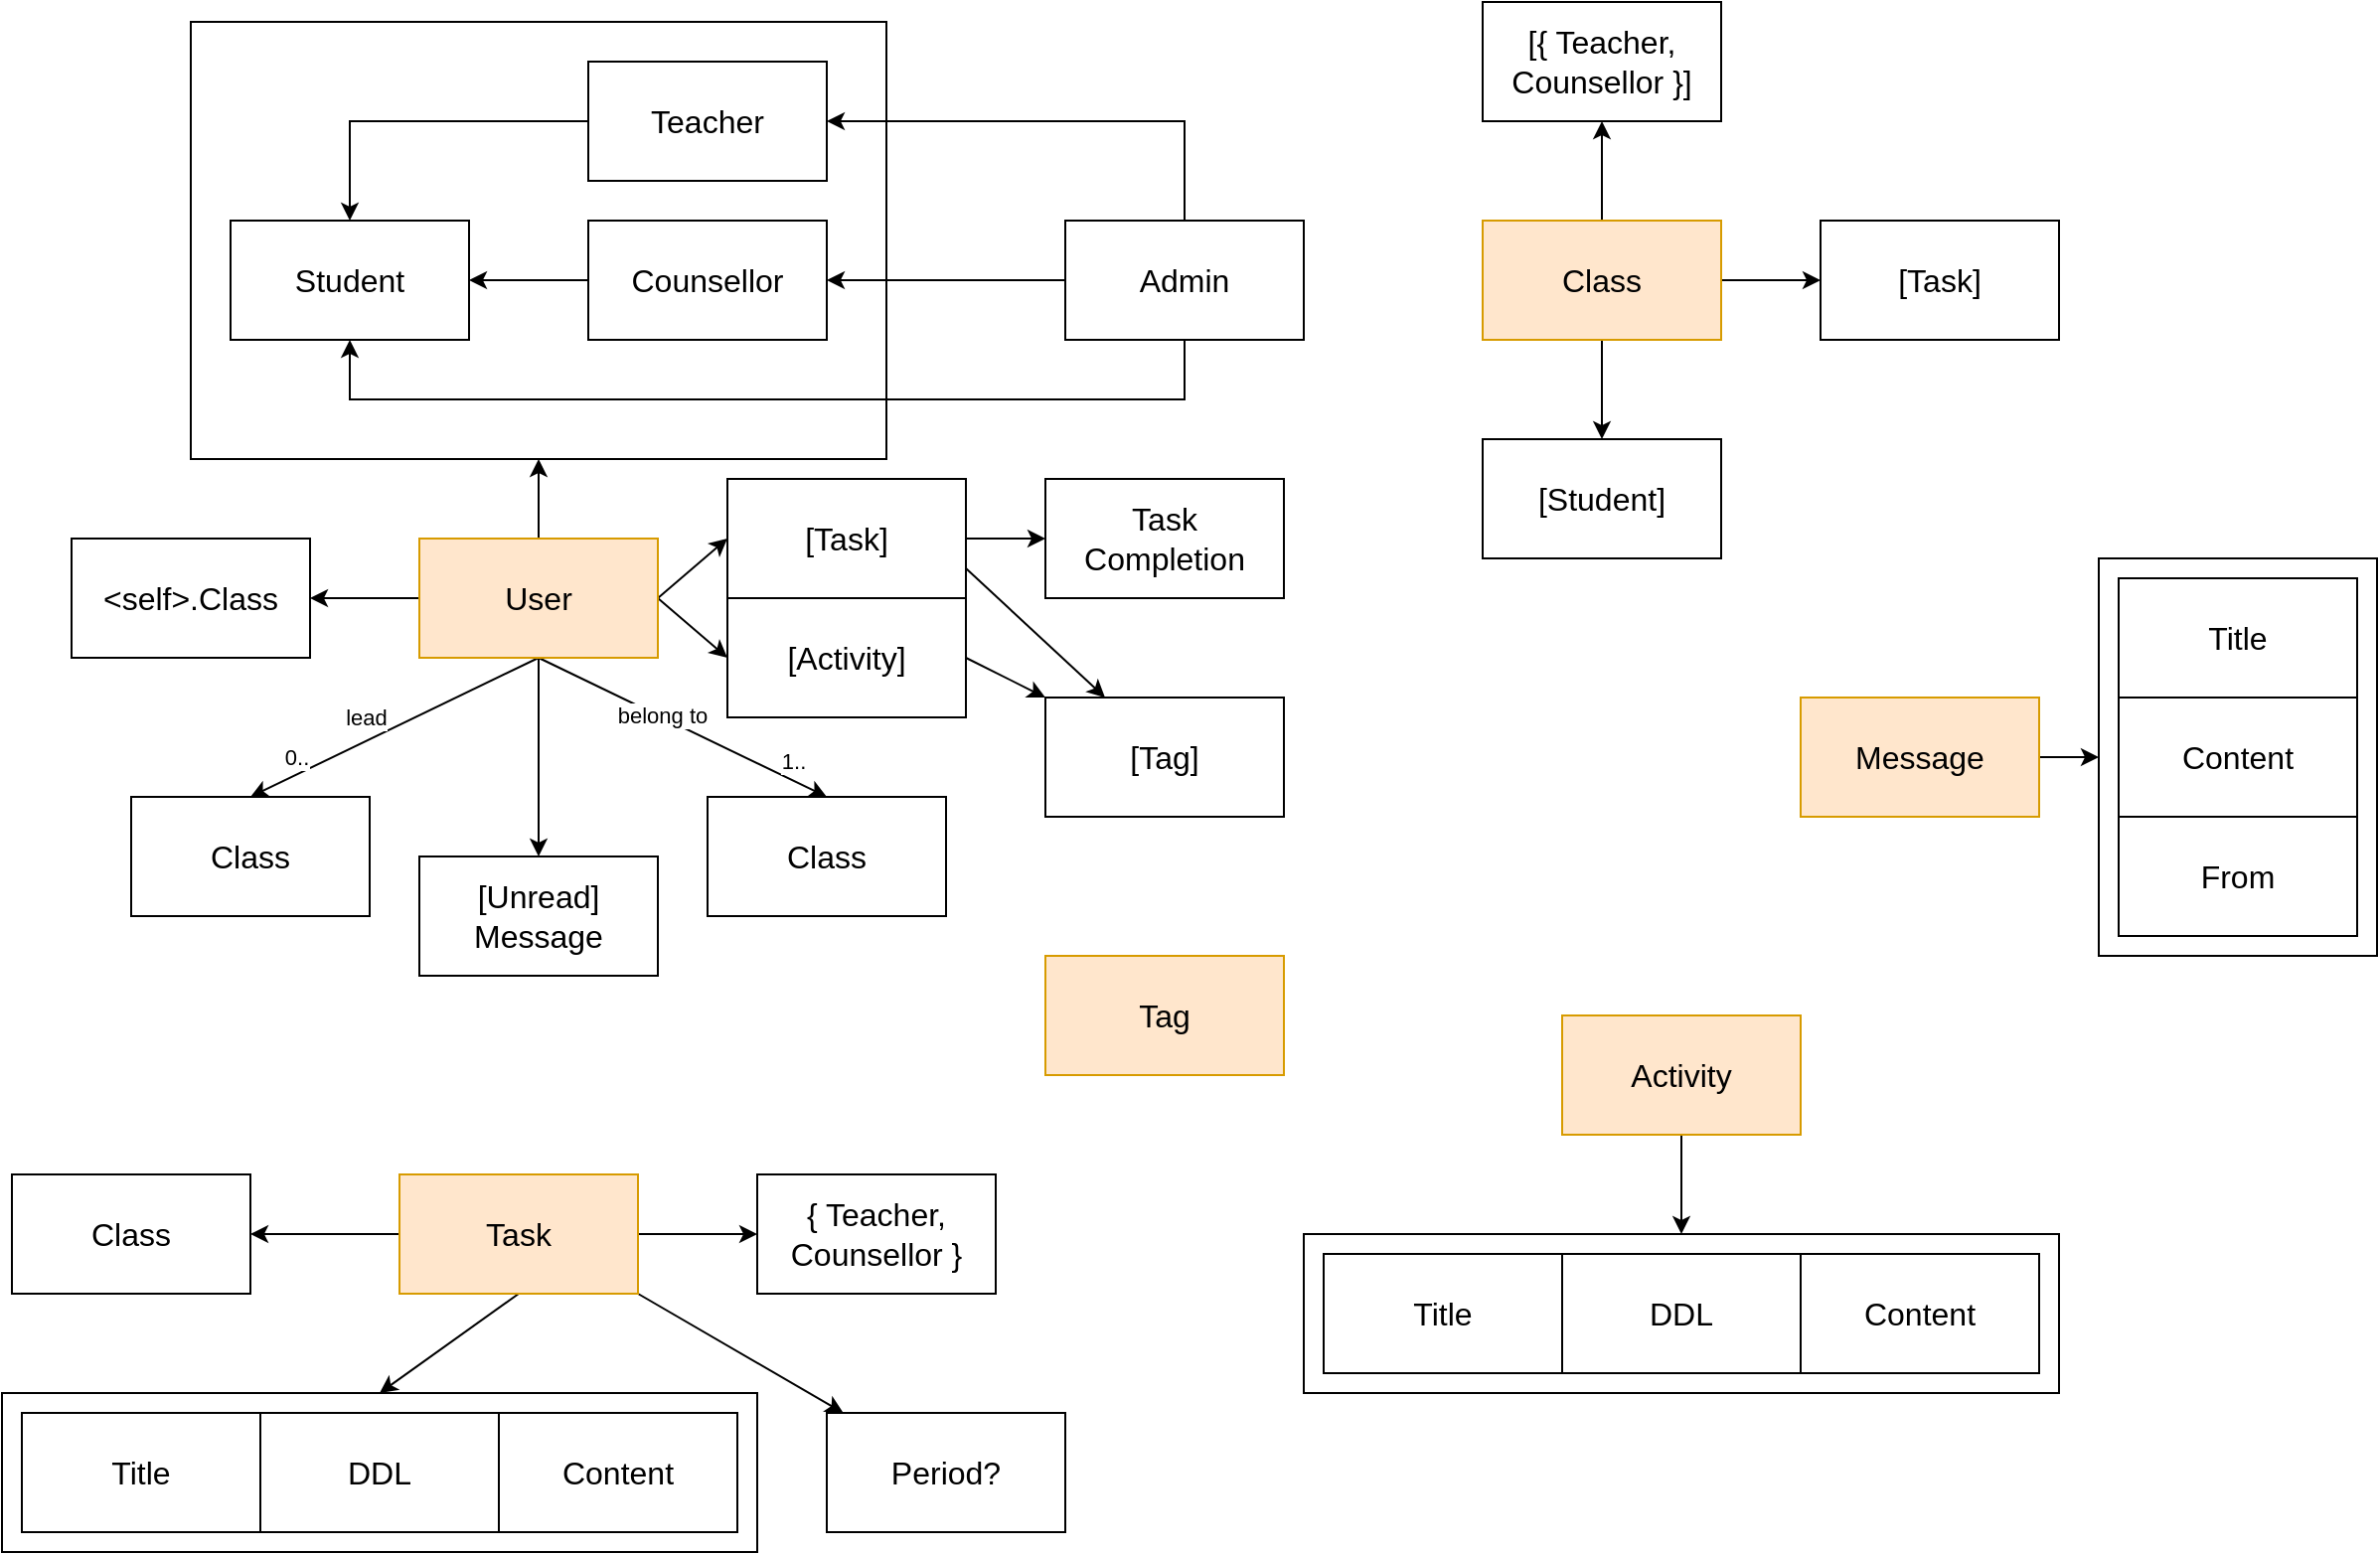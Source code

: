 <mxfile version="24.7.8">
  <diagram name="第 1 页" id="f_4HG91cG6ZL5UUHwWnC">
    <mxGraphModel dx="1687" dy="1005" grid="1" gridSize="10" guides="1" tooltips="1" connect="1" arrows="1" fold="1" page="1" pageScale="1" pageWidth="827" pageHeight="1169" math="0" shadow="0">
      <root>
        <mxCell id="0" />
        <mxCell id="1" parent="0" />
        <mxCell id="tjK81dP1S1JRcEv8si-V-76" value="" style="rounded=0;whiteSpace=wrap;html=1;" vertex="1" parent="1">
          <mxGeometry x="1080" y="330" width="140" height="200" as="geometry" />
        </mxCell>
        <mxCell id="tjK81dP1S1JRcEv8si-V-47" value="" style="rounded=0;whiteSpace=wrap;html=1;" vertex="1" parent="1">
          <mxGeometry x="25" y="750" width="380" height="80" as="geometry" />
        </mxCell>
        <mxCell id="tjK81dP1S1JRcEv8si-V-9" value="" style="rounded=0;whiteSpace=wrap;html=1;" vertex="1" parent="1">
          <mxGeometry x="120" y="60" width="350" height="220" as="geometry" />
        </mxCell>
        <mxCell id="tjK81dP1S1JRcEv8si-V-1" value="Student" style="rounded=0;whiteSpace=wrap;html=1;fontSize=16;" vertex="1" parent="1">
          <mxGeometry x="140" y="160" width="120" height="60" as="geometry" />
        </mxCell>
        <mxCell id="tjK81dP1S1JRcEv8si-V-12" style="edgeStyle=orthogonalEdgeStyle;rounded=0;orthogonalLoop=1;jettySize=auto;html=1;exitX=0;exitY=0.5;exitDx=0;exitDy=0;entryX=0.5;entryY=0;entryDx=0;entryDy=0;" edge="1" parent="1" source="tjK81dP1S1JRcEv8si-V-2" target="tjK81dP1S1JRcEv8si-V-1">
          <mxGeometry relative="1" as="geometry" />
        </mxCell>
        <mxCell id="tjK81dP1S1JRcEv8si-V-2" value="Teacher" style="rounded=0;whiteSpace=wrap;html=1;fontSize=16;" vertex="1" parent="1">
          <mxGeometry x="320" y="80" width="120" height="60" as="geometry" />
        </mxCell>
        <mxCell id="tjK81dP1S1JRcEv8si-V-11" style="edgeStyle=orthogonalEdgeStyle;rounded=0;orthogonalLoop=1;jettySize=auto;html=1;exitX=0;exitY=0.5;exitDx=0;exitDy=0;" edge="1" parent="1" source="tjK81dP1S1JRcEv8si-V-3" target="tjK81dP1S1JRcEv8si-V-1">
          <mxGeometry relative="1" as="geometry" />
        </mxCell>
        <mxCell id="tjK81dP1S1JRcEv8si-V-3" value="Counsellor" style="rounded=0;whiteSpace=wrap;html=1;fontSize=16;" vertex="1" parent="1">
          <mxGeometry x="320" y="160" width="120" height="60" as="geometry" />
        </mxCell>
        <mxCell id="tjK81dP1S1JRcEv8si-V-13" style="edgeStyle=orthogonalEdgeStyle;rounded=0;orthogonalLoop=1;jettySize=auto;html=1;exitX=0;exitY=0.5;exitDx=0;exitDy=0;entryX=1;entryY=0.5;entryDx=0;entryDy=0;" edge="1" parent="1" source="tjK81dP1S1JRcEv8si-V-5" target="tjK81dP1S1JRcEv8si-V-3">
          <mxGeometry relative="1" as="geometry" />
        </mxCell>
        <mxCell id="tjK81dP1S1JRcEv8si-V-14" style="edgeStyle=orthogonalEdgeStyle;rounded=0;orthogonalLoop=1;jettySize=auto;html=1;exitX=0.5;exitY=0;exitDx=0;exitDy=0;entryX=1;entryY=0.5;entryDx=0;entryDy=0;" edge="1" parent="1" source="tjK81dP1S1JRcEv8si-V-5" target="tjK81dP1S1JRcEv8si-V-2">
          <mxGeometry relative="1" as="geometry" />
        </mxCell>
        <mxCell id="tjK81dP1S1JRcEv8si-V-15" style="edgeStyle=orthogonalEdgeStyle;rounded=0;orthogonalLoop=1;jettySize=auto;html=1;exitX=0.5;exitY=1;exitDx=0;exitDy=0;entryX=0.5;entryY=1;entryDx=0;entryDy=0;" edge="1" parent="1" source="tjK81dP1S1JRcEv8si-V-5" target="tjK81dP1S1JRcEv8si-V-1">
          <mxGeometry relative="1" as="geometry">
            <Array as="points">
              <mxPoint x="620" y="250" />
              <mxPoint x="200" y="250" />
            </Array>
          </mxGeometry>
        </mxCell>
        <mxCell id="tjK81dP1S1JRcEv8si-V-5" value="Admin" style="rounded=0;whiteSpace=wrap;html=1;fontSize=16;" vertex="1" parent="1">
          <mxGeometry x="560" y="160" width="120" height="60" as="geometry" />
        </mxCell>
        <mxCell id="tjK81dP1S1JRcEv8si-V-10" style="edgeStyle=orthogonalEdgeStyle;rounded=0;orthogonalLoop=1;jettySize=auto;html=1;exitX=0.5;exitY=0;exitDx=0;exitDy=0;entryX=0.5;entryY=1;entryDx=0;entryDy=0;" edge="1" parent="1" source="tjK81dP1S1JRcEv8si-V-8" target="tjK81dP1S1JRcEv8si-V-9">
          <mxGeometry relative="1" as="geometry" />
        </mxCell>
        <mxCell id="tjK81dP1S1JRcEv8si-V-22" style="rounded=0;orthogonalLoop=1;jettySize=auto;html=1;exitX=0.5;exitY=1;exitDx=0;exitDy=0;entryX=0.5;entryY=0;entryDx=0;entryDy=0;" edge="1" parent="1" source="tjK81dP1S1JRcEv8si-V-8" target="tjK81dP1S1JRcEv8si-V-16">
          <mxGeometry relative="1" as="geometry" />
        </mxCell>
        <mxCell id="tjK81dP1S1JRcEv8si-V-23" value="lead" style="edgeLabel;html=1;align=center;verticalAlign=middle;resizable=0;points=[];" vertex="1" connectable="0" parent="tjK81dP1S1JRcEv8si-V-22">
          <mxGeometry x="0.199" y="-1" relative="1" as="geometry">
            <mxPoint y="-11" as="offset" />
          </mxGeometry>
        </mxCell>
        <mxCell id="tjK81dP1S1JRcEv8si-V-24" value="0.." style="edgeLabel;html=1;align=center;verticalAlign=middle;resizable=0;points=[];" vertex="1" connectable="0" parent="tjK81dP1S1JRcEv8si-V-22">
          <mxGeometry x="0.58" relative="1" as="geometry">
            <mxPoint x="-8" y="-5" as="offset" />
          </mxGeometry>
        </mxCell>
        <mxCell id="tjK81dP1S1JRcEv8si-V-26" style="rounded=0;orthogonalLoop=1;jettySize=auto;html=1;exitX=0.5;exitY=1;exitDx=0;exitDy=0;entryX=0.5;entryY=0;entryDx=0;entryDy=0;" edge="1" parent="1" source="tjK81dP1S1JRcEv8si-V-8" target="tjK81dP1S1JRcEv8si-V-25">
          <mxGeometry relative="1" as="geometry" />
        </mxCell>
        <mxCell id="tjK81dP1S1JRcEv8si-V-27" value="belong to" style="edgeLabel;html=1;align=center;verticalAlign=middle;resizable=0;points=[];" vertex="1" connectable="0" parent="tjK81dP1S1JRcEv8si-V-26">
          <mxGeometry x="-0.154" y="1" relative="1" as="geometry">
            <mxPoint as="offset" />
          </mxGeometry>
        </mxCell>
        <mxCell id="tjK81dP1S1JRcEv8si-V-28" value="1.." style="edgeLabel;html=1;align=center;verticalAlign=middle;resizable=0;points=[];" vertex="1" connectable="0" parent="tjK81dP1S1JRcEv8si-V-26">
          <mxGeometry x="0.504" y="1" relative="1" as="geometry">
            <mxPoint x="18" as="offset" />
          </mxGeometry>
        </mxCell>
        <mxCell id="tjK81dP1S1JRcEv8si-V-34" style="edgeStyle=orthogonalEdgeStyle;rounded=0;orthogonalLoop=1;jettySize=auto;html=1;exitX=0;exitY=0.5;exitDx=0;exitDy=0;entryX=1;entryY=0.5;entryDx=0;entryDy=0;" edge="1" parent="1" source="tjK81dP1S1JRcEv8si-V-8" target="tjK81dP1S1JRcEv8si-V-35">
          <mxGeometry relative="1" as="geometry">
            <mxPoint x="190" y="350.31" as="targetPoint" />
          </mxGeometry>
        </mxCell>
        <mxCell id="tjK81dP1S1JRcEv8si-V-38" style="rounded=0;orthogonalLoop=1;jettySize=auto;html=1;exitX=1;exitY=0.5;exitDx=0;exitDy=0;entryX=0;entryY=0.5;entryDx=0;entryDy=0;" edge="1" parent="1" source="tjK81dP1S1JRcEv8si-V-8" target="tjK81dP1S1JRcEv8si-V-37">
          <mxGeometry relative="1" as="geometry" />
        </mxCell>
        <mxCell id="tjK81dP1S1JRcEv8si-V-68" style="rounded=0;orthogonalLoop=1;jettySize=auto;html=1;exitX=1;exitY=0.5;exitDx=0;exitDy=0;entryX=0;entryY=0.5;entryDx=0;entryDy=0;" edge="1" parent="1" source="tjK81dP1S1JRcEv8si-V-8" target="tjK81dP1S1JRcEv8si-V-67">
          <mxGeometry relative="1" as="geometry" />
        </mxCell>
        <mxCell id="tjK81dP1S1JRcEv8si-V-79" style="edgeStyle=orthogonalEdgeStyle;rounded=0;orthogonalLoop=1;jettySize=auto;html=1;exitX=0.5;exitY=1;exitDx=0;exitDy=0;entryX=0.5;entryY=0;entryDx=0;entryDy=0;" edge="1" parent="1" source="tjK81dP1S1JRcEv8si-V-8" target="tjK81dP1S1JRcEv8si-V-78">
          <mxGeometry relative="1" as="geometry" />
        </mxCell>
        <mxCell id="tjK81dP1S1JRcEv8si-V-8" value="User" style="rounded=0;whiteSpace=wrap;html=1;fontSize=16;fillColor=#ffe6cc;strokeColor=#d79b00;" vertex="1" parent="1">
          <mxGeometry x="235" y="320" width="120" height="60" as="geometry" />
        </mxCell>
        <mxCell id="tjK81dP1S1JRcEv8si-V-16" value="Class" style="rounded=0;whiteSpace=wrap;html=1;fontSize=16;" vertex="1" parent="1">
          <mxGeometry x="90" y="450" width="120" height="60" as="geometry" />
        </mxCell>
        <mxCell id="tjK81dP1S1JRcEv8si-V-18" value="[Student]" style="rounded=0;whiteSpace=wrap;html=1;fontSize=16;" vertex="1" parent="1">
          <mxGeometry x="770" y="270" width="120" height="60" as="geometry" />
        </mxCell>
        <mxCell id="tjK81dP1S1JRcEv8si-V-25" value="Class" style="rounded=0;whiteSpace=wrap;html=1;fontSize=16;" vertex="1" parent="1">
          <mxGeometry x="380" y="450" width="120" height="60" as="geometry" />
        </mxCell>
        <mxCell id="tjK81dP1S1JRcEv8si-V-31" style="edgeStyle=orthogonalEdgeStyle;rounded=0;orthogonalLoop=1;jettySize=auto;html=1;exitX=0.5;exitY=1;exitDx=0;exitDy=0;entryX=0.5;entryY=0;entryDx=0;entryDy=0;" edge="1" parent="1" source="tjK81dP1S1JRcEv8si-V-30" target="tjK81dP1S1JRcEv8si-V-18">
          <mxGeometry relative="1" as="geometry" />
        </mxCell>
        <mxCell id="tjK81dP1S1JRcEv8si-V-33" style="edgeStyle=orthogonalEdgeStyle;rounded=0;orthogonalLoop=1;jettySize=auto;html=1;exitX=0.5;exitY=0;exitDx=0;exitDy=0;entryX=0.5;entryY=1;entryDx=0;entryDy=0;" edge="1" parent="1" source="tjK81dP1S1JRcEv8si-V-30" target="tjK81dP1S1JRcEv8si-V-32">
          <mxGeometry relative="1" as="geometry" />
        </mxCell>
        <mxCell id="tjK81dP1S1JRcEv8si-V-40" style="edgeStyle=orthogonalEdgeStyle;rounded=0;orthogonalLoop=1;jettySize=auto;html=1;exitX=1;exitY=0.5;exitDx=0;exitDy=0;entryX=0;entryY=0.5;entryDx=0;entryDy=0;" edge="1" parent="1" source="tjK81dP1S1JRcEv8si-V-30" target="tjK81dP1S1JRcEv8si-V-39">
          <mxGeometry relative="1" as="geometry" />
        </mxCell>
        <mxCell id="tjK81dP1S1JRcEv8si-V-30" value="Class" style="rounded=0;whiteSpace=wrap;html=1;fontSize=16;fillColor=#ffe6cc;strokeColor=#d79b00;" vertex="1" parent="1">
          <mxGeometry x="770" y="160" width="120" height="60" as="geometry" />
        </mxCell>
        <mxCell id="tjK81dP1S1JRcEv8si-V-32" value="[{ Teacher,&lt;div&gt;Counsellor }]&lt;/div&gt;" style="rounded=0;whiteSpace=wrap;html=1;fontSize=16;" vertex="1" parent="1">
          <mxGeometry x="770" y="50" width="120" height="60" as="geometry" />
        </mxCell>
        <mxCell id="tjK81dP1S1JRcEv8si-V-35" value="&amp;lt;self&amp;gt;.Class" style="rounded=0;whiteSpace=wrap;html=1;fontSize=16;" vertex="1" parent="1">
          <mxGeometry x="60" y="320" width="120" height="60" as="geometry" />
        </mxCell>
        <mxCell id="tjK81dP1S1JRcEv8si-V-41" style="rounded=0;orthogonalLoop=1;jettySize=auto;html=1;exitX=0.5;exitY=1;exitDx=0;exitDy=0;entryX=0.5;entryY=0;entryDx=0;entryDy=0;" edge="1" parent="1" source="tjK81dP1S1JRcEv8si-V-36" target="tjK81dP1S1JRcEv8si-V-47">
          <mxGeometry relative="1" as="geometry">
            <mxPoint x="285" y="715" as="targetPoint" />
          </mxGeometry>
        </mxCell>
        <mxCell id="tjK81dP1S1JRcEv8si-V-49" style="edgeStyle=orthogonalEdgeStyle;rounded=0;orthogonalLoop=1;jettySize=auto;html=1;exitX=0;exitY=0.5;exitDx=0;exitDy=0;entryX=1;entryY=0.5;entryDx=0;entryDy=0;" edge="1" parent="1" source="tjK81dP1S1JRcEv8si-V-36" target="tjK81dP1S1JRcEv8si-V-48">
          <mxGeometry relative="1" as="geometry" />
        </mxCell>
        <mxCell id="tjK81dP1S1JRcEv8si-V-51" style="edgeStyle=orthogonalEdgeStyle;rounded=0;orthogonalLoop=1;jettySize=auto;html=1;exitX=1;exitY=0.5;exitDx=0;exitDy=0;" edge="1" parent="1" source="tjK81dP1S1JRcEv8si-V-36" target="tjK81dP1S1JRcEv8si-V-50">
          <mxGeometry relative="1" as="geometry" />
        </mxCell>
        <mxCell id="tjK81dP1S1JRcEv8si-V-66" style="rounded=0;orthogonalLoop=1;jettySize=auto;html=1;exitX=1;exitY=1;exitDx=0;exitDy=0;" edge="1" parent="1" source="tjK81dP1S1JRcEv8si-V-36" target="tjK81dP1S1JRcEv8si-V-65">
          <mxGeometry relative="1" as="geometry" />
        </mxCell>
        <mxCell id="tjK81dP1S1JRcEv8si-V-36" value="Task" style="rounded=0;whiteSpace=wrap;html=1;fontSize=16;fillColor=#ffe6cc;strokeColor=#d79b00;" vertex="1" parent="1">
          <mxGeometry x="225" y="640" width="120" height="60" as="geometry" />
        </mxCell>
        <mxCell id="tjK81dP1S1JRcEv8si-V-70" style="edgeStyle=orthogonalEdgeStyle;rounded=0;orthogonalLoop=1;jettySize=auto;html=1;exitX=1;exitY=0.5;exitDx=0;exitDy=0;entryX=0;entryY=0.5;entryDx=0;entryDy=0;" edge="1" parent="1" source="tjK81dP1S1JRcEv8si-V-37" target="tjK81dP1S1JRcEv8si-V-54">
          <mxGeometry relative="1" as="geometry" />
        </mxCell>
        <mxCell id="tjK81dP1S1JRcEv8si-V-85" style="rounded=0;orthogonalLoop=1;jettySize=auto;html=1;exitX=1;exitY=0.75;exitDx=0;exitDy=0;entryX=0.25;entryY=0;entryDx=0;entryDy=0;" edge="1" parent="1" source="tjK81dP1S1JRcEv8si-V-37" target="tjK81dP1S1JRcEv8si-V-80">
          <mxGeometry relative="1" as="geometry" />
        </mxCell>
        <mxCell id="tjK81dP1S1JRcEv8si-V-37" value="[Task]" style="rounded=0;whiteSpace=wrap;html=1;fontSize=16;" vertex="1" parent="1">
          <mxGeometry x="390" y="290" width="120" height="60" as="geometry" />
        </mxCell>
        <mxCell id="tjK81dP1S1JRcEv8si-V-39" value="[Task]" style="rounded=0;whiteSpace=wrap;html=1;fontSize=16;" vertex="1" parent="1">
          <mxGeometry x="940" y="160" width="120" height="60" as="geometry" />
        </mxCell>
        <mxCell id="tjK81dP1S1JRcEv8si-V-43" value="Title" style="rounded=0;whiteSpace=wrap;html=1;fontSize=16;" vertex="1" parent="1">
          <mxGeometry x="35" y="760" width="120" height="60" as="geometry" />
        </mxCell>
        <mxCell id="tjK81dP1S1JRcEv8si-V-44" value="DDL" style="rounded=0;whiteSpace=wrap;html=1;fontSize=16;" vertex="1" parent="1">
          <mxGeometry x="155" y="760" width="120" height="60" as="geometry" />
        </mxCell>
        <mxCell id="tjK81dP1S1JRcEv8si-V-45" value="Content" style="rounded=0;whiteSpace=wrap;html=1;fontSize=16;" vertex="1" parent="1">
          <mxGeometry x="275" y="760" width="120" height="60" as="geometry" />
        </mxCell>
        <mxCell id="tjK81dP1S1JRcEv8si-V-48" value="Class" style="rounded=0;whiteSpace=wrap;html=1;fontSize=16;" vertex="1" parent="1">
          <mxGeometry x="30" y="640" width="120" height="60" as="geometry" />
        </mxCell>
        <mxCell id="tjK81dP1S1JRcEv8si-V-50" value="{ Teacher,&lt;div&gt;Counsellor }&lt;/div&gt;" style="rounded=0;whiteSpace=wrap;html=1;fontSize=16;" vertex="1" parent="1">
          <mxGeometry x="405" y="640" width="120" height="60" as="geometry" />
        </mxCell>
        <mxCell id="tjK81dP1S1JRcEv8si-V-54" value="Task Completion" style="rounded=0;whiteSpace=wrap;html=1;fontSize=16;" vertex="1" parent="1">
          <mxGeometry x="550" y="290" width="120" height="60" as="geometry" />
        </mxCell>
        <mxCell id="tjK81dP1S1JRcEv8si-V-56" value="Tag" style="rounded=0;whiteSpace=wrap;html=1;fontSize=16;fillColor=#ffe6cc;strokeColor=#d79b00;" vertex="1" parent="1">
          <mxGeometry x="550" y="530" width="120" height="60" as="geometry" />
        </mxCell>
        <mxCell id="tjK81dP1S1JRcEv8si-V-63" style="edgeStyle=orthogonalEdgeStyle;rounded=0;orthogonalLoop=1;jettySize=auto;html=1;exitX=0.5;exitY=1;exitDx=0;exitDy=0;entryX=0.5;entryY=0;entryDx=0;entryDy=0;" edge="1" parent="1" source="tjK81dP1S1JRcEv8si-V-57" target="tjK81dP1S1JRcEv8si-V-59">
          <mxGeometry relative="1" as="geometry" />
        </mxCell>
        <mxCell id="tjK81dP1S1JRcEv8si-V-57" value="Activity" style="rounded=0;whiteSpace=wrap;html=1;fontSize=16;fillColor=#ffe6cc;strokeColor=#d79b00;" vertex="1" parent="1">
          <mxGeometry x="810" y="560" width="120" height="60" as="geometry" />
        </mxCell>
        <mxCell id="tjK81dP1S1JRcEv8si-V-59" value="" style="rounded=0;whiteSpace=wrap;html=1;" vertex="1" parent="1">
          <mxGeometry x="680" y="670" width="380" height="80" as="geometry" />
        </mxCell>
        <mxCell id="tjK81dP1S1JRcEv8si-V-60" value="Title" style="rounded=0;whiteSpace=wrap;html=1;fontSize=16;" vertex="1" parent="1">
          <mxGeometry x="690" y="680" width="120" height="60" as="geometry" />
        </mxCell>
        <mxCell id="tjK81dP1S1JRcEv8si-V-61" value="DDL" style="rounded=0;whiteSpace=wrap;html=1;fontSize=16;" vertex="1" parent="1">
          <mxGeometry x="810" y="680" width="120" height="60" as="geometry" />
        </mxCell>
        <mxCell id="tjK81dP1S1JRcEv8si-V-62" value="Content" style="rounded=0;whiteSpace=wrap;html=1;fontSize=16;" vertex="1" parent="1">
          <mxGeometry x="930" y="680" width="120" height="60" as="geometry" />
        </mxCell>
        <mxCell id="tjK81dP1S1JRcEv8si-V-65" value="Period?" style="rounded=0;whiteSpace=wrap;html=1;fontSize=16;" vertex="1" parent="1">
          <mxGeometry x="440" y="760" width="120" height="60" as="geometry" />
        </mxCell>
        <mxCell id="tjK81dP1S1JRcEv8si-V-86" style="rounded=0;orthogonalLoop=1;jettySize=auto;html=1;exitX=1;exitY=0.5;exitDx=0;exitDy=0;" edge="1" parent="1" source="tjK81dP1S1JRcEv8si-V-67" target="tjK81dP1S1JRcEv8si-V-80">
          <mxGeometry relative="1" as="geometry" />
        </mxCell>
        <mxCell id="tjK81dP1S1JRcEv8si-V-67" value="[Activity]" style="rounded=0;whiteSpace=wrap;html=1;fontSize=16;" vertex="1" parent="1">
          <mxGeometry x="390" y="350" width="120" height="60" as="geometry" />
        </mxCell>
        <mxCell id="tjK81dP1S1JRcEv8si-V-77" style="edgeStyle=orthogonalEdgeStyle;rounded=0;orthogonalLoop=1;jettySize=auto;html=1;exitX=1;exitY=0.5;exitDx=0;exitDy=0;entryX=0;entryY=0.5;entryDx=0;entryDy=0;" edge="1" parent="1" source="tjK81dP1S1JRcEv8si-V-71" target="tjK81dP1S1JRcEv8si-V-76">
          <mxGeometry relative="1" as="geometry" />
        </mxCell>
        <mxCell id="tjK81dP1S1JRcEv8si-V-71" value="Message" style="rounded=0;whiteSpace=wrap;html=1;fontSize=16;fillColor=#ffe6cc;strokeColor=#d79b00;" vertex="1" parent="1">
          <mxGeometry x="930" y="400" width="120" height="60" as="geometry" />
        </mxCell>
        <mxCell id="tjK81dP1S1JRcEv8si-V-72" value="Title" style="rounded=0;whiteSpace=wrap;html=1;fontSize=16;" vertex="1" parent="1">
          <mxGeometry x="1090" y="340" width="120" height="60" as="geometry" />
        </mxCell>
        <mxCell id="tjK81dP1S1JRcEv8si-V-73" value="Content" style="rounded=0;whiteSpace=wrap;html=1;fontSize=16;" vertex="1" parent="1">
          <mxGeometry x="1090" y="400" width="120" height="60" as="geometry" />
        </mxCell>
        <mxCell id="tjK81dP1S1JRcEv8si-V-74" value="From" style="rounded=0;whiteSpace=wrap;html=1;fontSize=16;" vertex="1" parent="1">
          <mxGeometry x="1090" y="460" width="120" height="60" as="geometry" />
        </mxCell>
        <mxCell id="tjK81dP1S1JRcEv8si-V-78" value="[Unread] Message" style="rounded=0;whiteSpace=wrap;html=1;fontSize=16;" vertex="1" parent="1">
          <mxGeometry x="235" y="480" width="120" height="60" as="geometry" />
        </mxCell>
        <mxCell id="tjK81dP1S1JRcEv8si-V-80" value="[Tag]" style="rounded=0;whiteSpace=wrap;html=1;fontSize=16;" vertex="1" parent="1">
          <mxGeometry x="550" y="400" width="120" height="60" as="geometry" />
        </mxCell>
      </root>
    </mxGraphModel>
  </diagram>
</mxfile>
